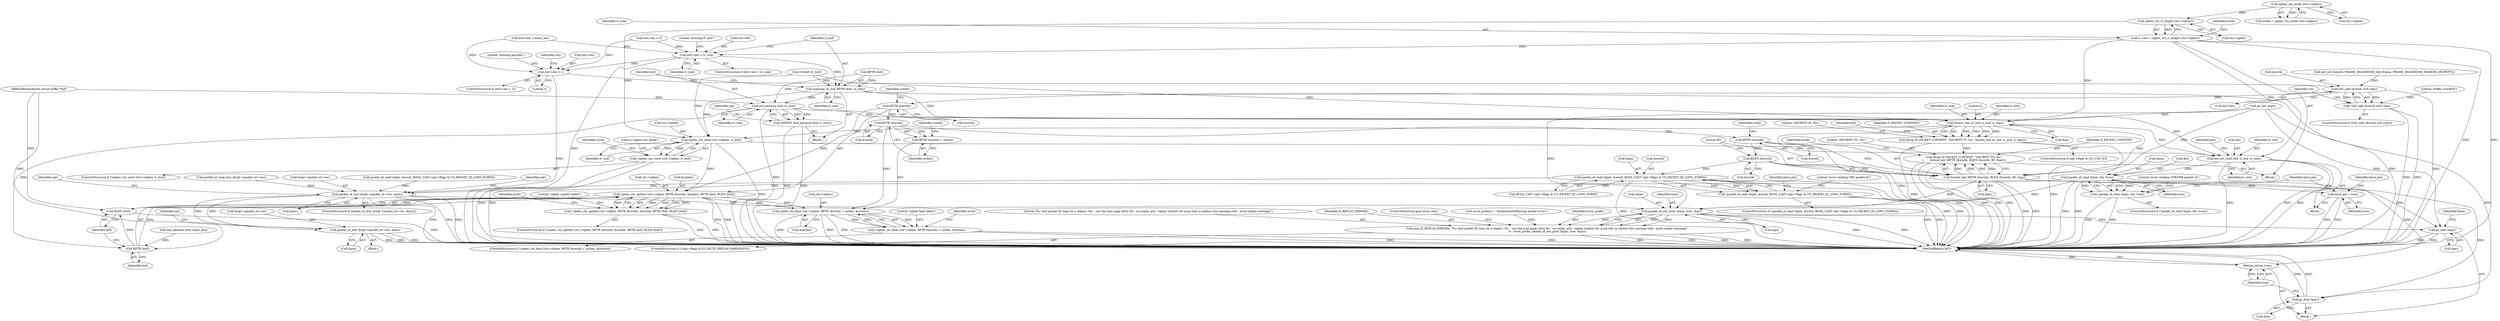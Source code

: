 digraph "0_openvpn_11d21349a4e7e38a025849479b36ace7c2eec2ee@pointer" {
"1000225" [label="(Call,cipher_ctx_iv_length (ctx->cipher))"];
"1000218" [label="(Call,cipher_ctx_mode (ctx->cipher))"];
"1000223" [label="(Call,iv_size = cipher_ctx_iv_length (ctx->cipher))"];
"1000248" [label="(Call,buf->len < iv_size)"];
"1000255" [label="(Call,memcpy (iv_buf, BPTR (buf), iv_size))"];
"1000261" [label="(Call,buf_advance (buf, iv_size))"];
"1000260" [label="(Call,ASSERT (buf_advance (buf, iv_size)))"];
"1000273" [label="(Call,format_hex (iv_buf, iv_size, 0, &gc))"];
"1000270" [label="(Call,dmsg (D_PACKET_CONTENT, \"DECRYPT IV: %s\", format_hex (iv_buf, iv_size, 0, &gc)))"];
"1000348" [label="(Call,dmsg (D_PACKET_CONTENT, \"DECRYPT TO: %s\",\n\t       format_hex (BPTR (&work), BLEN (&work), 80, &gc)))"];
"1000289" [label="(Call,cipher_ctx_reset (ctx->cipher, iv_buf))"];
"1000288" [label="(Call,!cipher_ctx_reset (ctx->cipher, iv_buf))"];
"1000308" [label="(Call,cipher_ctx_update (ctx->cipher, BPTR (&work), &outlen, BPTR (buf), BLEN (buf)))"];
"1000307" [label="(Call,!cipher_ctx_update (ctx->cipher, BPTR (&work), &outlen, BPTR (buf), BLEN (buf)))"];
"1000330" [label="(Call,cipher_ctx_final (ctx->cipher, BPTR (&work) + outlen, &outlen))"];
"1000329" [label="(Call,!cipher_ctx_final (ctx->cipher, BPTR (&work) + outlen, &outlen))"];
"1000411" [label="(Call,buf_set_read (&b, iv_buf, iv_size))"];
"1000418" [label="(Call,packet_id_read (&pin, &b, true))"];
"1000417" [label="(Call,!packet_id_read (&pin, &b, true))"];
"1000426" [label="(Call,have_pin = true)"];
"1000479" [label="(Call,packet_id_test (&opt->packet_id->rec, &pin))"];
"1000489" [label="(Call,packet_id_add (&opt->packet_id->rec, &pin))"];
"1000528" [label="(Call,packet_id_net_print (&pin, true, &gc))"];
"1000524" [label="(Call,msg (D_REPLAY_ERRORS, \"%s: bad packet ID (may be a replay): %s -- see the man page entry for --no-replay and --replay-window for more info or silence this warning with --mute-replay-warnings\",\n\t\t   error_prefix, packet_id_net_print (&pin, true, &gc)))"];
"1000551" [label="(Call,gc_free (&gc))"];
"1000542" [label="(Return,return true;)"];
"1000351" [label="(Call,format_hex (BPTR (&work), BLEN (&work), 80, &gc))"];
"1000539" [label="(Call,gc_free (&gc))"];
"1000317" [label="(Call,BPTR (buf))"];
"1000319" [label="(Call,BLEN (buf))"];
"1000280" [label="(Call,buf->len < 1)"];
"1000298" [label="(Call,buf_safe (&work, buf->len))"];
"1000297" [label="(Call,!buf_safe (&work, buf->len))"];
"1000312" [label="(Call,BPTR (&work))"];
"1000335" [label="(Call,BPTR (&work))"];
"1000334" [label="(Call,BPTR (&work) + outlen)"];
"1000352" [label="(Call,BPTR (&work))"];
"1000355" [label="(Call,BLEN (&work))"];
"1000374" [label="(Call,packet_id_read (&pin, &work, BOOL_CAST (opt->flags & CO_PACKET_ID_LONG_FORM)))"];
"1000373" [label="(Call,!packet_id_read (&pin, &work, BOOL_CAST (opt->flags & CO_PACKET_ID_LONG_FORM)))"];
"1000224" [label="(Identifier,iv_size)"];
"1000133" [label="(Call,buf->len > 0)"];
"1000124" [label="(Call,error_prefix[] = \"Authenticate/Decrypt packet error\")"];
"1000388" [label="(Identifier,have_pin)"];
"1000226" [label="(Call,ctx->cipher)"];
"1000275" [label="(Identifier,iv_size)"];
"1000359" [label="(Call,&gc)"];
"1000527" [label="(Identifier,error_prefix)"];
"1000279" [label="(ControlStructure,if (buf->len < 1))"];
"1000277" [label="(Call,&gc)"];
"1000420" [label="(Identifier,pin)"];
"1000252" [label="(Identifier,iv_size)"];
"1000118" [label="(MethodParameterIn,struct buffer *buf)"];
"1000416" [label="(ControlStructure,if (!packet_id_read (&pin, &b, true)))"];
"1000264" [label="(ControlStructure,if (opt->flags & CO_USE_IV))"];
"1000399" [label="(Block,)"];
"1000386" [label="(Literal,\"error reading CBC packet-id\")"];
"1000552" [label="(Call,&gc)"];
"1000257" [label="(Call,BPTR (buf))"];
"1000335" [label="(Call,BPTR (&work))"];
"1000357" [label="(Identifier,work)"];
"1000417" [label="(Call,!packet_id_read (&pin, &b, true))"];
"1000272" [label="(Literal,\"DECRYPT IV: %s\")"];
"1000364" [label="(Identifier,mode)"];
"1000428" [label="(Identifier,true)"];
"1000375" [label="(Call,&pin)"];
"1000301" [label="(Call,buf->len)"];
"1000260" [label="(Call,ASSERT (buf_advance (buf, iv_size)))"];
"1000298" [label="(Call,buf_safe (&work, buf->len))"];
"1000312" [label="(Call,BPTR (&work))"];
"1000297" [label="(Call,!buf_safe (&work, buf->len))"];
"1000325" [label="(Identifier,work)"];
"1000225" [label="(Call,cipher_ctx_iv_length (ctx->cipher))"];
"1000308" [label="(Call,cipher_ctx_update (ctx->cipher, BPTR (&work), &outlen, BPTR (buf), BLEN (buf)))"];
"1000355" [label="(Call,BLEN (&work))"];
"1000426" [label="(Call,have_pin = true)"];
"1000246" [label="(Block,)"];
"1000322" [label="(Literal,\"cipher update failed\")"];
"1000486" [label="(Call,&pin)"];
"1000316" [label="(Identifier,outlen)"];
"1000270" [label="(Call,dmsg (D_PACKET_CONTENT, \"DECRYPT IV: %s\", format_hex (iv_buf, iv_size, 0, &gc)))"];
"1000339" [label="(Call,&outlen)"];
"1000423" [label="(Identifier,true)"];
"1000330" [label="(Call,cipher_ctx_final (ctx->cipher, BPTR (&work) + outlen, &outlen))"];
"1000526" [label="(Literal,\"%s: bad packet ID (may be a replay): %s -- see the man page entry for --no-replay and --replay-window for more info or silence this warning with --mute-replay-warnings\")"];
"1000496" [label="(Call,&pin)"];
"1000299" [label="(Call,&work)"];
"1000336" [label="(Call,&work)"];
"1000517" [label="(ControlStructure,if (!(opt->flags & CO_MUTE_REPLAY_WARNINGS)))"];
"1000329" [label="(Call,!cipher_ctx_final (ctx->cipher, BPTR (&work) + outlen, &outlen))"];
"1000524" [label="(Call,msg (D_REPLAY_ERRORS, \"%s: bad packet ID (may be a replay): %s -- see the man page entry for --no-replay and --replay-window for more info or silence this warning with --mute-replay-warnings\",\n\t\t   error_prefix, packet_id_net_print (&pin, true, &gc)))"];
"1000542" [label="(Return,return true;)"];
"1000480" [label="(Call,&opt->packet_id->rec)"];
"1000286" [label="(Literal,\"missing payload\")"];
"1000261" [label="(Call,buf_advance (buf, iv_size))"];
"1000418" [label="(Call,packet_id_read (&pin, &b, true))"];
"1000415" [label="(Identifier,iv_size)"];
"1000419" [label="(Call,&pin)"];
"1000345" [label="(Identifier,work)"];
"1000259" [label="(Identifier,iv_size)"];
"1000555" [label="(Identifier,false)"];
"1000306" [label="(ControlStructure,if (!cipher_ctx_update (ctx->cipher, BPTR (&work), &outlen, BPTR (buf), BLEN (buf))))"];
"1000446" [label="(Call,packet_id_read (&pin, &work, BOOL_CAST (opt->flags & CO_PACKET_ID_LONG_FORM)))"];
"1000352" [label="(Call,BPTR (&work))"];
"1000284" [label="(Literal,1)"];
"1000282" [label="(Identifier,buf)"];
"1000350" [label="(Literal,\"DECRYPT TO: %s\")"];
"1000287" [label="(ControlStructure,if (!cipher_ctx_reset (ctx->cipher, iv_buf)))"];
"1000300" [label="(Identifier,work)"];
"1000412" [label="(Call,&b)"];
"1000232" [label="(Call,buf_init (&work, FRAME_HEADROOM_ADJ (frame, FRAME_HEADROOM_MARKER_DECRYPT)))"];
"1000543" [label="(Identifier,true)"];
"1000334" [label="(Call,BPTR (&work) + outlen)"];
"1000305" [label="(Literal,\"buffer overflow\")"];
"1000216" [label="(Call,mode = cipher_ctx_mode (ctx->cipher))"];
"1000427" [label="(Identifier,have_pin)"];
"1000540" [label="(Call,&gc)"];
"1000379" [label="(Call,BOOL_CAST (opt->flags & CO_PACKET_ID_LONG_FORM))"];
"1000263" [label="(Identifier,iv_size)"];
"1000493" [label="(Identifier,opt)"];
"1000267" [label="(Identifier,opt)"];
"1000532" [label="(Call,&gc)"];
"1000254" [label="(Literal,\"missing IV info\")"];
"1000488" [label="(Block,)"];
"1000291" [label="(Identifier,ctx)"];
"1000411" [label="(Call,buf_set_read (&b, iv_buf, iv_size))"];
"1000309" [label="(Call,ctx->cipher)"];
"1000525" [label="(Identifier,D_REPLAY_ERRORS)"];
"1000342" [label="(Literal,\"cipher final failed\")"];
"1000534" [label="(ControlStructure,goto error_exit;)"];
"1000521" [label="(Identifier,opt)"];
"1000377" [label="(Call,&work)"];
"1000315" [label="(Call,&outlen)"];
"1000489" [label="(Call,packet_id_add (&opt->packet_id->rec, &pin))"];
"1000234" [label="(Identifier,work)"];
"1000531" [label="(Identifier,true)"];
"1000248" [label="(Call,buf->len < iv_size)"];
"1000374" [label="(Call,packet_id_read (&pin, &work, BOOL_CAST (opt->flags & CO_PACKET_ID_LONG_FORM)))"];
"1000318" [label="(Identifier,buf)"];
"1000478" [label="(ControlStructure,if (packet_id_test (&opt->packet_id->rec, &pin)))"];
"1000351" [label="(Call,format_hex (BPTR (&work), BLEN (&work), 80, &gc))"];
"1000290" [label="(Call,ctx->cipher)"];
"1000490" [label="(Call,&opt->packet_id->rec)"];
"1000479" [label="(Call,packet_id_test (&opt->packet_id->rec, &pin))"];
"1000271" [label="(Identifier,D_PACKET_CONTENT)"];
"1000238" [label="(Call,CLEAR (iv_buf))"];
"1000349" [label="(Identifier,D_PACKET_CONTENT)"];
"1000539" [label="(Call,gc_free (&gc))"];
"1000293" [label="(Identifier,iv_buf)"];
"1000223" [label="(Call,iv_size = cipher_ctx_iv_length (ctx->cipher))"];
"1000122" [label="(Block,)"];
"1000471" [label="(Call,packet_id_reap_test (&opt->packet_id->rec))"];
"1000276" [label="(Literal,0)"];
"1000207" [label="(Call,buf_advance (buf, hmac_len))"];
"1000262" [label="(Identifier,buf)"];
"1000414" [label="(Identifier,iv_buf)"];
"1000320" [label="(Identifier,buf)"];
"1000255" [label="(Call,memcpy (iv_buf, BPTR (buf), iv_size))"];
"1000288" [label="(Call,!cipher_ctx_reset (ctx->cipher, iv_buf))"];
"1000529" [label="(Call,&pin)"];
"1000338" [label="(Identifier,outlen)"];
"1000289" [label="(Call,cipher_ctx_reset (ctx->cipher, iv_buf))"];
"1000280" [label="(Call,buf->len < 1)"];
"1000128" [label="(Call,gc_init (&gc))"];
"1000348" [label="(Call,dmsg (D_PACKET_CONTENT, \"DECRYPT TO: %s\",\n\t       format_hex (BPTR (&work), BLEN (&work), 80, &gc)))"];
"1000372" [label="(ControlStructure,if (!packet_id_read (&pin, &work, BOOL_CAST (opt->flags & CO_PACKET_ID_LONG_FORM))))"];
"1000469" [label="(Identifier,have_pin)"];
"1000218" [label="(Call,cipher_ctx_mode (ctx->cipher))"];
"1000313" [label="(Call,&work)"];
"1000295" [label="(Literal,\"cipher init failed\")"];
"1000296" [label="(ControlStructure,if (!buf_safe (&work, buf->len)))"];
"1000247" [label="(ControlStructure,if (buf->len < iv_size))"];
"1000174" [label="(Call,buf->len < hmac_len)"];
"1000256" [label="(Identifier,iv_buf)"];
"1000219" [label="(Call,ctx->cipher)"];
"1000214" [label="(Block,)"];
"1000281" [label="(Call,buf->len)"];
"1000501" [label="(Identifier,opt)"];
"1000328" [label="(ControlStructure,if (!cipher_ctx_final (ctx->cipher, BPTR (&work) + outlen, &outlen)))"];
"1000249" [label="(Call,buf->len)"];
"1000273" [label="(Call,format_hex (iv_buf, iv_size, 0, &gc))"];
"1000528" [label="(Call,packet_id_net_print (&pin, true, &gc))"];
"1000358" [label="(Literal,80)"];
"1000356" [label="(Call,&work)"];
"1000425" [label="(Literal,\"error reading CFB/OFB packet-id\")"];
"1000373" [label="(Call,!packet_id_read (&pin, &work, BOOL_CAST (opt->flags & CO_PACKET_ID_LONG_FORM)))"];
"1000319" [label="(Call,BLEN (buf))"];
"1000331" [label="(Call,ctx->cipher)"];
"1000551" [label="(Call,gc_free (&gc))"];
"1000556" [label="(MethodReturn,RET)"];
"1000340" [label="(Identifier,outlen)"];
"1000421" [label="(Call,&b)"];
"1000317" [label="(Call,BPTR (buf))"];
"1000307" [label="(Call,!cipher_ctx_update (ctx->cipher, BPTR (&work), &outlen, BPTR (buf), BLEN (buf)))"];
"1000353" [label="(Call,&work)"];
"1000274" [label="(Identifier,iv_buf)"];
"1000310" [label="(Identifier,ctx)"];
"1000225" -> "1000223"  [label="AST: "];
"1000225" -> "1000226"  [label="CFG: "];
"1000226" -> "1000225"  [label="AST: "];
"1000223" -> "1000225"  [label="CFG: "];
"1000225" -> "1000223"  [label="DDG: "];
"1000218" -> "1000225"  [label="DDG: "];
"1000225" -> "1000289"  [label="DDG: "];
"1000218" -> "1000216"  [label="AST: "];
"1000218" -> "1000219"  [label="CFG: "];
"1000219" -> "1000218"  [label="AST: "];
"1000216" -> "1000218"  [label="CFG: "];
"1000218" -> "1000216"  [label="DDG: "];
"1000223" -> "1000214"  [label="AST: "];
"1000224" -> "1000223"  [label="AST: "];
"1000234" -> "1000223"  [label="CFG: "];
"1000223" -> "1000556"  [label="DDG: "];
"1000223" -> "1000556"  [label="DDG: "];
"1000223" -> "1000248"  [label="DDG: "];
"1000223" -> "1000273"  [label="DDG: "];
"1000223" -> "1000411"  [label="DDG: "];
"1000248" -> "1000247"  [label="AST: "];
"1000248" -> "1000252"  [label="CFG: "];
"1000249" -> "1000248"  [label="AST: "];
"1000252" -> "1000248"  [label="AST: "];
"1000254" -> "1000248"  [label="CFG: "];
"1000256" -> "1000248"  [label="CFG: "];
"1000248" -> "1000556"  [label="DDG: "];
"1000133" -> "1000248"  [label="DDG: "];
"1000174" -> "1000248"  [label="DDG: "];
"1000248" -> "1000255"  [label="DDG: "];
"1000248" -> "1000280"  [label="DDG: "];
"1000255" -> "1000246"  [label="AST: "];
"1000255" -> "1000259"  [label="CFG: "];
"1000256" -> "1000255"  [label="AST: "];
"1000257" -> "1000255"  [label="AST: "];
"1000259" -> "1000255"  [label="AST: "];
"1000262" -> "1000255"  [label="CFG: "];
"1000255" -> "1000556"  [label="DDG: "];
"1000238" -> "1000255"  [label="DDG: "];
"1000257" -> "1000255"  [label="DDG: "];
"1000255" -> "1000261"  [label="DDG: "];
"1000255" -> "1000273"  [label="DDG: "];
"1000255" -> "1000289"  [label="DDG: "];
"1000261" -> "1000260"  [label="AST: "];
"1000261" -> "1000263"  [label="CFG: "];
"1000262" -> "1000261"  [label="AST: "];
"1000263" -> "1000261"  [label="AST: "];
"1000260" -> "1000261"  [label="CFG: "];
"1000261" -> "1000556"  [label="DDG: "];
"1000261" -> "1000260"  [label="DDG: "];
"1000261" -> "1000260"  [label="DDG: "];
"1000257" -> "1000261"  [label="DDG: "];
"1000118" -> "1000261"  [label="DDG: "];
"1000261" -> "1000273"  [label="DDG: "];
"1000261" -> "1000317"  [label="DDG: "];
"1000261" -> "1000411"  [label="DDG: "];
"1000260" -> "1000246"  [label="AST: "];
"1000267" -> "1000260"  [label="CFG: "];
"1000260" -> "1000556"  [label="DDG: "];
"1000260" -> "1000556"  [label="DDG: "];
"1000273" -> "1000270"  [label="AST: "];
"1000273" -> "1000277"  [label="CFG: "];
"1000274" -> "1000273"  [label="AST: "];
"1000275" -> "1000273"  [label="AST: "];
"1000276" -> "1000273"  [label="AST: "];
"1000277" -> "1000273"  [label="AST: "];
"1000270" -> "1000273"  [label="CFG: "];
"1000273" -> "1000556"  [label="DDG: "];
"1000273" -> "1000270"  [label="DDG: "];
"1000273" -> "1000270"  [label="DDG: "];
"1000273" -> "1000270"  [label="DDG: "];
"1000273" -> "1000270"  [label="DDG: "];
"1000238" -> "1000273"  [label="DDG: "];
"1000128" -> "1000273"  [label="DDG: "];
"1000273" -> "1000289"  [label="DDG: "];
"1000273" -> "1000351"  [label="DDG: "];
"1000273" -> "1000411"  [label="DDG: "];
"1000270" -> "1000264"  [label="AST: "];
"1000271" -> "1000270"  [label="AST: "];
"1000272" -> "1000270"  [label="AST: "];
"1000282" -> "1000270"  [label="CFG: "];
"1000270" -> "1000556"  [label="DDG: "];
"1000270" -> "1000556"  [label="DDG: "];
"1000270" -> "1000348"  [label="DDG: "];
"1000348" -> "1000214"  [label="AST: "];
"1000348" -> "1000351"  [label="CFG: "];
"1000349" -> "1000348"  [label="AST: "];
"1000350" -> "1000348"  [label="AST: "];
"1000351" -> "1000348"  [label="AST: "];
"1000364" -> "1000348"  [label="CFG: "];
"1000348" -> "1000556"  [label="DDG: "];
"1000348" -> "1000556"  [label="DDG: "];
"1000348" -> "1000556"  [label="DDG: "];
"1000351" -> "1000348"  [label="DDG: "];
"1000351" -> "1000348"  [label="DDG: "];
"1000351" -> "1000348"  [label="DDG: "];
"1000351" -> "1000348"  [label="DDG: "];
"1000289" -> "1000288"  [label="AST: "];
"1000289" -> "1000293"  [label="CFG: "];
"1000290" -> "1000289"  [label="AST: "];
"1000293" -> "1000289"  [label="AST: "];
"1000288" -> "1000289"  [label="CFG: "];
"1000289" -> "1000556"  [label="DDG: "];
"1000289" -> "1000288"  [label="DDG: "];
"1000289" -> "1000288"  [label="DDG: "];
"1000238" -> "1000289"  [label="DDG: "];
"1000289" -> "1000308"  [label="DDG: "];
"1000289" -> "1000411"  [label="DDG: "];
"1000288" -> "1000287"  [label="AST: "];
"1000295" -> "1000288"  [label="CFG: "];
"1000300" -> "1000288"  [label="CFG: "];
"1000288" -> "1000556"  [label="DDG: "];
"1000288" -> "1000556"  [label="DDG: "];
"1000308" -> "1000307"  [label="AST: "];
"1000308" -> "1000319"  [label="CFG: "];
"1000309" -> "1000308"  [label="AST: "];
"1000312" -> "1000308"  [label="AST: "];
"1000315" -> "1000308"  [label="AST: "];
"1000317" -> "1000308"  [label="AST: "];
"1000319" -> "1000308"  [label="AST: "];
"1000307" -> "1000308"  [label="CFG: "];
"1000308" -> "1000556"  [label="DDG: "];
"1000308" -> "1000556"  [label="DDG: "];
"1000308" -> "1000307"  [label="DDG: "];
"1000308" -> "1000307"  [label="DDG: "];
"1000308" -> "1000307"  [label="DDG: "];
"1000308" -> "1000307"  [label="DDG: "];
"1000308" -> "1000307"  [label="DDG: "];
"1000312" -> "1000308"  [label="DDG: "];
"1000317" -> "1000308"  [label="DDG: "];
"1000319" -> "1000308"  [label="DDG: "];
"1000308" -> "1000330"  [label="DDG: "];
"1000308" -> "1000330"  [label="DDG: "];
"1000307" -> "1000306"  [label="AST: "];
"1000322" -> "1000307"  [label="CFG: "];
"1000325" -> "1000307"  [label="CFG: "];
"1000307" -> "1000556"  [label="DDG: "];
"1000307" -> "1000556"  [label="DDG: "];
"1000330" -> "1000329"  [label="AST: "];
"1000330" -> "1000339"  [label="CFG: "];
"1000331" -> "1000330"  [label="AST: "];
"1000334" -> "1000330"  [label="AST: "];
"1000339" -> "1000330"  [label="AST: "];
"1000329" -> "1000330"  [label="CFG: "];
"1000330" -> "1000556"  [label="DDG: "];
"1000330" -> "1000556"  [label="DDG: "];
"1000330" -> "1000556"  [label="DDG: "];
"1000330" -> "1000329"  [label="DDG: "];
"1000330" -> "1000329"  [label="DDG: "];
"1000330" -> "1000329"  [label="DDG: "];
"1000335" -> "1000330"  [label="DDG: "];
"1000329" -> "1000328"  [label="AST: "];
"1000342" -> "1000329"  [label="CFG: "];
"1000345" -> "1000329"  [label="CFG: "];
"1000329" -> "1000556"  [label="DDG: "];
"1000329" -> "1000556"  [label="DDG: "];
"1000411" -> "1000399"  [label="AST: "];
"1000411" -> "1000415"  [label="CFG: "];
"1000412" -> "1000411"  [label="AST: "];
"1000414" -> "1000411"  [label="AST: "];
"1000415" -> "1000411"  [label="AST: "];
"1000420" -> "1000411"  [label="CFG: "];
"1000411" -> "1000556"  [label="DDG: "];
"1000411" -> "1000556"  [label="DDG: "];
"1000411" -> "1000556"  [label="DDG: "];
"1000411" -> "1000418"  [label="DDG: "];
"1000418" -> "1000417"  [label="AST: "];
"1000418" -> "1000423"  [label="CFG: "];
"1000419" -> "1000418"  [label="AST: "];
"1000421" -> "1000418"  [label="AST: "];
"1000423" -> "1000418"  [label="AST: "];
"1000417" -> "1000418"  [label="CFG: "];
"1000418" -> "1000556"  [label="DDG: "];
"1000418" -> "1000556"  [label="DDG: "];
"1000418" -> "1000417"  [label="DDG: "];
"1000418" -> "1000417"  [label="DDG: "];
"1000418" -> "1000417"  [label="DDG: "];
"1000418" -> "1000426"  [label="DDG: "];
"1000418" -> "1000479"  [label="DDG: "];
"1000418" -> "1000528"  [label="DDG: "];
"1000418" -> "1000542"  [label="DDG: "];
"1000417" -> "1000416"  [label="AST: "];
"1000425" -> "1000417"  [label="CFG: "];
"1000427" -> "1000417"  [label="CFG: "];
"1000417" -> "1000556"  [label="DDG: "];
"1000417" -> "1000556"  [label="DDG: "];
"1000426" -> "1000399"  [label="AST: "];
"1000426" -> "1000428"  [label="CFG: "];
"1000427" -> "1000426"  [label="AST: "];
"1000428" -> "1000426"  [label="AST: "];
"1000469" -> "1000426"  [label="CFG: "];
"1000426" -> "1000556"  [label="DDG: "];
"1000426" -> "1000556"  [label="DDG: "];
"1000479" -> "1000478"  [label="AST: "];
"1000479" -> "1000486"  [label="CFG: "];
"1000480" -> "1000479"  [label="AST: "];
"1000486" -> "1000479"  [label="AST: "];
"1000493" -> "1000479"  [label="CFG: "];
"1000521" -> "1000479"  [label="CFG: "];
"1000479" -> "1000556"  [label="DDG: "];
"1000479" -> "1000556"  [label="DDG: "];
"1000479" -> "1000556"  [label="DDG: "];
"1000471" -> "1000479"  [label="DDG: "];
"1000374" -> "1000479"  [label="DDG: "];
"1000446" -> "1000479"  [label="DDG: "];
"1000479" -> "1000489"  [label="DDG: "];
"1000479" -> "1000489"  [label="DDG: "];
"1000479" -> "1000528"  [label="DDG: "];
"1000489" -> "1000488"  [label="AST: "];
"1000489" -> "1000496"  [label="CFG: "];
"1000490" -> "1000489"  [label="AST: "];
"1000496" -> "1000489"  [label="AST: "];
"1000501" -> "1000489"  [label="CFG: "];
"1000489" -> "1000556"  [label="DDG: "];
"1000489" -> "1000556"  [label="DDG: "];
"1000489" -> "1000556"  [label="DDG: "];
"1000528" -> "1000524"  [label="AST: "];
"1000528" -> "1000532"  [label="CFG: "];
"1000529" -> "1000528"  [label="AST: "];
"1000531" -> "1000528"  [label="AST: "];
"1000532" -> "1000528"  [label="AST: "];
"1000524" -> "1000528"  [label="CFG: "];
"1000528" -> "1000556"  [label="DDG: "];
"1000528" -> "1000556"  [label="DDG: "];
"1000528" -> "1000524"  [label="DDG: "];
"1000528" -> "1000524"  [label="DDG: "];
"1000528" -> "1000524"  [label="DDG: "];
"1000128" -> "1000528"  [label="DDG: "];
"1000351" -> "1000528"  [label="DDG: "];
"1000528" -> "1000551"  [label="DDG: "];
"1000524" -> "1000517"  [label="AST: "];
"1000525" -> "1000524"  [label="AST: "];
"1000526" -> "1000524"  [label="AST: "];
"1000527" -> "1000524"  [label="AST: "];
"1000534" -> "1000524"  [label="CFG: "];
"1000524" -> "1000556"  [label="DDG: "];
"1000524" -> "1000556"  [label="DDG: "];
"1000524" -> "1000556"  [label="DDG: "];
"1000524" -> "1000556"  [label="DDG: "];
"1000124" -> "1000524"  [label="DDG: "];
"1000551" -> "1000122"  [label="AST: "];
"1000551" -> "1000552"  [label="CFG: "];
"1000552" -> "1000551"  [label="AST: "];
"1000555" -> "1000551"  [label="CFG: "];
"1000551" -> "1000556"  [label="DDG: "];
"1000551" -> "1000556"  [label="DDG: "];
"1000128" -> "1000551"  [label="DDG: "];
"1000351" -> "1000551"  [label="DDG: "];
"1000542" -> "1000122"  [label="AST: "];
"1000542" -> "1000543"  [label="CFG: "];
"1000543" -> "1000542"  [label="AST: "];
"1000556" -> "1000542"  [label="CFG: "];
"1000542" -> "1000556"  [label="DDG: "];
"1000543" -> "1000542"  [label="DDG: "];
"1000351" -> "1000359"  [label="CFG: "];
"1000352" -> "1000351"  [label="AST: "];
"1000355" -> "1000351"  [label="AST: "];
"1000358" -> "1000351"  [label="AST: "];
"1000359" -> "1000351"  [label="AST: "];
"1000351" -> "1000556"  [label="DDG: "];
"1000351" -> "1000556"  [label="DDG: "];
"1000352" -> "1000351"  [label="DDG: "];
"1000355" -> "1000351"  [label="DDG: "];
"1000128" -> "1000351"  [label="DDG: "];
"1000351" -> "1000539"  [label="DDG: "];
"1000539" -> "1000122"  [label="AST: "];
"1000539" -> "1000540"  [label="CFG: "];
"1000540" -> "1000539"  [label="AST: "];
"1000543" -> "1000539"  [label="CFG: "];
"1000539" -> "1000556"  [label="DDG: "];
"1000539" -> "1000556"  [label="DDG: "];
"1000128" -> "1000539"  [label="DDG: "];
"1000317" -> "1000318"  [label="CFG: "];
"1000318" -> "1000317"  [label="AST: "];
"1000320" -> "1000317"  [label="CFG: "];
"1000207" -> "1000317"  [label="DDG: "];
"1000118" -> "1000317"  [label="DDG: "];
"1000317" -> "1000319"  [label="DDG: "];
"1000319" -> "1000320"  [label="CFG: "];
"1000320" -> "1000319"  [label="AST: "];
"1000319" -> "1000556"  [label="DDG: "];
"1000118" -> "1000319"  [label="DDG: "];
"1000280" -> "1000279"  [label="AST: "];
"1000280" -> "1000284"  [label="CFG: "];
"1000281" -> "1000280"  [label="AST: "];
"1000284" -> "1000280"  [label="AST: "];
"1000286" -> "1000280"  [label="CFG: "];
"1000291" -> "1000280"  [label="CFG: "];
"1000280" -> "1000556"  [label="DDG: "];
"1000133" -> "1000280"  [label="DDG: "];
"1000174" -> "1000280"  [label="DDG: "];
"1000280" -> "1000298"  [label="DDG: "];
"1000298" -> "1000297"  [label="AST: "];
"1000298" -> "1000301"  [label="CFG: "];
"1000299" -> "1000298"  [label="AST: "];
"1000301" -> "1000298"  [label="AST: "];
"1000297" -> "1000298"  [label="CFG: "];
"1000298" -> "1000556"  [label="DDG: "];
"1000298" -> "1000297"  [label="DDG: "];
"1000298" -> "1000297"  [label="DDG: "];
"1000232" -> "1000298"  [label="DDG: "];
"1000298" -> "1000312"  [label="DDG: "];
"1000297" -> "1000296"  [label="AST: "];
"1000305" -> "1000297"  [label="CFG: "];
"1000310" -> "1000297"  [label="CFG: "];
"1000297" -> "1000556"  [label="DDG: "];
"1000297" -> "1000556"  [label="DDG: "];
"1000312" -> "1000313"  [label="CFG: "];
"1000313" -> "1000312"  [label="AST: "];
"1000316" -> "1000312"  [label="CFG: "];
"1000312" -> "1000335"  [label="DDG: "];
"1000335" -> "1000334"  [label="AST: "];
"1000335" -> "1000336"  [label="CFG: "];
"1000336" -> "1000335"  [label="AST: "];
"1000338" -> "1000335"  [label="CFG: "];
"1000335" -> "1000334"  [label="DDG: "];
"1000335" -> "1000352"  [label="DDG: "];
"1000334" -> "1000338"  [label="CFG: "];
"1000338" -> "1000334"  [label="AST: "];
"1000340" -> "1000334"  [label="CFG: "];
"1000352" -> "1000353"  [label="CFG: "];
"1000353" -> "1000352"  [label="AST: "];
"1000357" -> "1000352"  [label="CFG: "];
"1000352" -> "1000355"  [label="DDG: "];
"1000355" -> "1000356"  [label="CFG: "];
"1000356" -> "1000355"  [label="AST: "];
"1000358" -> "1000355"  [label="CFG: "];
"1000355" -> "1000556"  [label="DDG: "];
"1000355" -> "1000374"  [label="DDG: "];
"1000374" -> "1000373"  [label="AST: "];
"1000374" -> "1000379"  [label="CFG: "];
"1000375" -> "1000374"  [label="AST: "];
"1000377" -> "1000374"  [label="AST: "];
"1000379" -> "1000374"  [label="AST: "];
"1000373" -> "1000374"  [label="CFG: "];
"1000374" -> "1000556"  [label="DDG: "];
"1000374" -> "1000556"  [label="DDG: "];
"1000374" -> "1000556"  [label="DDG: "];
"1000374" -> "1000373"  [label="DDG: "];
"1000374" -> "1000373"  [label="DDG: "];
"1000374" -> "1000373"  [label="DDG: "];
"1000379" -> "1000374"  [label="DDG: "];
"1000373" -> "1000372"  [label="AST: "];
"1000386" -> "1000373"  [label="CFG: "];
"1000388" -> "1000373"  [label="CFG: "];
"1000373" -> "1000556"  [label="DDG: "];
"1000373" -> "1000556"  [label="DDG: "];
}
